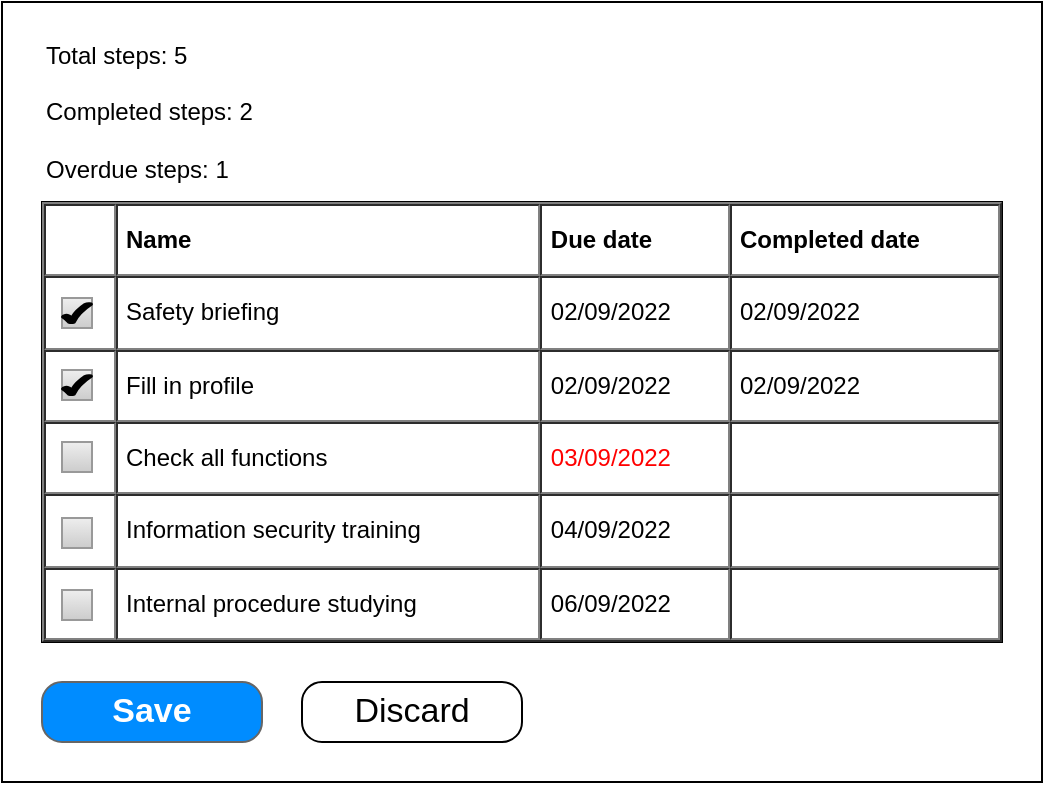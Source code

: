 <mxfile version="20.2.8" type="device"><diagram id="OPSn61kBeHO0U3S2j0_4" name="Page-1"><mxGraphModel dx="885" dy="682" grid="0" gridSize="10" guides="1" tooltips="1" connect="1" arrows="1" fold="1" page="1" pageScale="1" pageWidth="827" pageHeight="1169" math="0" shadow="0"><root><mxCell id="0"/><mxCell id="1" parent="0"/><mxCell id="NE3TtUEzirgG48eJPFb2-1" value="" style="rounded=0;whiteSpace=wrap;html=1;" vertex="1" parent="1"><mxGeometry x="150" y="100" width="520" height="390" as="geometry"/></mxCell><mxCell id="NE3TtUEzirgG48eJPFb2-2" value="Total steps: 5&lt;br&gt;&lt;br&gt;Completed steps: 2&lt;br&gt;&lt;br&gt;Overdue steps: 1" style="text;html=1;strokeColor=none;fillColor=none;align=left;verticalAlign=middle;whiteSpace=wrap;rounded=0;" vertex="1" parent="1"><mxGeometry x="170" y="120" width="130" height="70" as="geometry"/></mxCell><mxCell id="NE3TtUEzirgG48eJPFb2-3" value="&lt;table cellpadding=&quot;4&quot; cellspacing=&quot;0&quot; border=&quot;1&quot; style=&quot;font-size:1em;width:100%;height:100%;&quot;&gt;&lt;tbody&gt;&lt;tr&gt;&lt;td&gt;&amp;nbsp; &amp;nbsp; &amp;nbsp;&lt;/td&gt;&lt;th&gt;Name&lt;/th&gt;&lt;th&gt;Due date&lt;span style=&quot;&quot;&gt;&#9;&lt;/span&gt;&lt;/th&gt;&lt;td&gt;&lt;b&gt;Completed date&lt;/b&gt;&lt;/td&gt;&lt;/tr&gt;&lt;tr&gt;&lt;td&gt;&lt;br&gt;&lt;/td&gt;&lt;td&gt;Safety briefing&lt;/td&gt;&lt;td&gt;02/09/2022&lt;/td&gt;&lt;td&gt;02/09/2022&lt;/td&gt;&lt;/tr&gt;&lt;tr&gt;&lt;td&gt;&lt;br&gt;&lt;/td&gt;&lt;td&gt;Fill in profile&lt;/td&gt;&lt;td&gt;02/09/2022&lt;br&gt;&lt;/td&gt;&lt;td&gt;02/09/2022&lt;br&gt;&lt;/td&gt;&lt;/tr&gt;&lt;tr&gt;&lt;td&gt;&lt;br&gt;&lt;/td&gt;&lt;td&gt;Check all functions&lt;/td&gt;&lt;td&gt;&lt;font color=&quot;#ff0000&quot;&gt;03/09/2022&lt;/font&gt;&lt;/td&gt;&lt;td&gt;&lt;br&gt;&lt;/td&gt;&lt;/tr&gt;&lt;tr&gt;&lt;td&gt;&lt;br&gt;&lt;/td&gt;&lt;td&gt;Information security training&lt;/td&gt;&lt;td&gt;04/09/2022&lt;/td&gt;&lt;td&gt;&lt;br&gt;&lt;/td&gt;&lt;/tr&gt;&lt;tr&gt;&lt;td&gt;&lt;br&gt;&lt;/td&gt;&lt;td&gt;Internal procedure studying&lt;/td&gt;&lt;td&gt;06/09/2022&lt;/td&gt;&lt;td&gt;&lt;br&gt;&lt;/td&gt;&lt;/tr&gt;&lt;/tbody&gt;&lt;/table&gt; " style="verticalAlign=top;align=left;overflow=fill;fontSize=12;fontFamily=Helvetica;html=1" vertex="1" parent="1"><mxGeometry x="170" y="200" width="480" height="220" as="geometry"/></mxCell><mxCell id="NE3TtUEzirgG48eJPFb2-4" value="Save" style="strokeWidth=1;shadow=0;dashed=0;align=center;html=1;shape=mxgraph.mockup.buttons.button;strokeColor=#666666;fontColor=#ffffff;mainText=;buttonStyle=round;fontSize=17;fontStyle=1;fillColor=#008cff;whiteSpace=wrap;" vertex="1" parent="1"><mxGeometry x="170" y="440" width="110" height="30" as="geometry"/></mxCell><mxCell id="NE3TtUEzirgG48eJPFb2-6" value="Discard" style="strokeWidth=1;shadow=0;dashed=0;align=center;html=1;shape=mxgraph.mockup.buttons.button;mainText=;buttonStyle=round;fontSize=17;fontStyle=0;whiteSpace=wrap;fillStyle=auto;" vertex="1" parent="1"><mxGeometry x="300" y="440" width="110" height="30" as="geometry"/></mxCell><mxCell id="NE3TtUEzirgG48eJPFb2-7" value="" style="strokeWidth=1;shadow=0;dashed=0;align=center;html=1;shape=mxgraph.mockup.forms.rrect;rSize=0;fillColor=#eeeeee;strokeColor=#999999;gradientColor=#cccccc;align=left;spacingLeft=4;fontSize=17;fontColor=#666666;labelPosition=right;fillStyle=auto;" vertex="1" parent="1"><mxGeometry x="180" y="248" width="15" height="15" as="geometry"/></mxCell><mxCell id="NE3TtUEzirgG48eJPFb2-10" value="" style="verticalLabelPosition=bottom;verticalAlign=top;html=1;shape=mxgraph.basic.tick;fillStyle=auto;fillColor=#000000;" vertex="1" parent="1"><mxGeometry x="180" y="250.5" width="15" height="10" as="geometry"/></mxCell><mxCell id="NE3TtUEzirgG48eJPFb2-12" value="" style="strokeWidth=1;shadow=0;dashed=0;align=center;html=1;shape=mxgraph.mockup.forms.rrect;rSize=0;fillColor=#eeeeee;strokeColor=#999999;gradientColor=#cccccc;align=left;spacingLeft=4;fontSize=17;fontColor=#666666;labelPosition=right;fillStyle=auto;" vertex="1" parent="1"><mxGeometry x="180" y="284" width="15" height="15" as="geometry"/></mxCell><mxCell id="NE3TtUEzirgG48eJPFb2-13" value="" style="verticalLabelPosition=bottom;verticalAlign=top;html=1;shape=mxgraph.basic.tick;fillStyle=auto;fontColor=#FF0000;fillColor=#000000;" vertex="1" parent="1"><mxGeometry x="180" y="286.5" width="15" height="10" as="geometry"/></mxCell><mxCell id="NE3TtUEzirgG48eJPFb2-14" value="" style="strokeWidth=1;shadow=0;dashed=0;align=center;html=1;shape=mxgraph.mockup.forms.rrect;rSize=0;fillColor=#eeeeee;strokeColor=#999999;gradientColor=#cccccc;align=left;spacingLeft=4;fontSize=17;fontColor=#666666;labelPosition=right;fillStyle=auto;" vertex="1" parent="1"><mxGeometry x="180" y="320" width="15" height="15" as="geometry"/></mxCell><mxCell id="NE3TtUEzirgG48eJPFb2-16" value="" style="strokeWidth=1;shadow=0;dashed=0;align=center;html=1;shape=mxgraph.mockup.forms.rrect;rSize=0;fillColor=#eeeeee;strokeColor=#999999;gradientColor=#cccccc;align=left;spacingLeft=4;fontSize=17;fontColor=#666666;labelPosition=right;fillStyle=auto;" vertex="1" parent="1"><mxGeometry x="180" y="358" width="15" height="15" as="geometry"/></mxCell><mxCell id="NE3TtUEzirgG48eJPFb2-17" value="" style="strokeWidth=1;shadow=0;dashed=0;align=center;html=1;shape=mxgraph.mockup.forms.rrect;rSize=0;fillColor=#eeeeee;strokeColor=#999999;gradientColor=#cccccc;align=left;spacingLeft=4;fontSize=17;fontColor=#666666;labelPosition=right;fillStyle=auto;" vertex="1" parent="1"><mxGeometry x="180" y="394" width="15" height="15" as="geometry"/></mxCell></root></mxGraphModel></diagram></mxfile>
